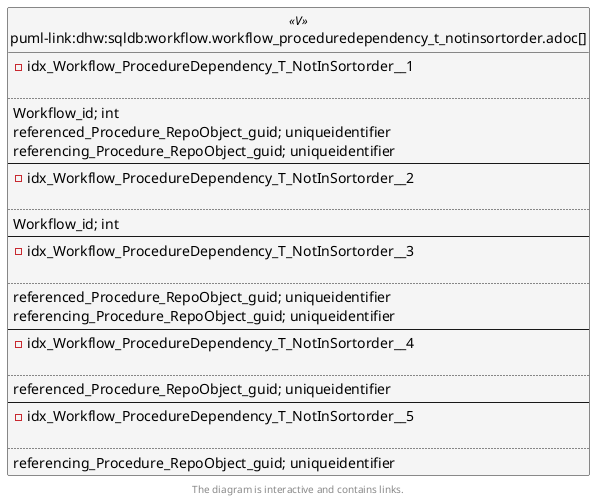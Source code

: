 @startuml
left to right direction
'top to bottom direction
hide circle
'avoide "." issues:
set namespaceSeparator none


skinparam class {
  BackgroundColor White
  BackgroundColor<<FN>> Yellow
  BackgroundColor<<FS>> Yellow
  BackgroundColor<<FT>> LightGray
  BackgroundColor<<IF>> Yellow
  BackgroundColor<<IS>> Yellow
  BackgroundColor<<P>> Aqua
  BackgroundColor<<PC>> Aqua
  BackgroundColor<<SN>> Yellow
  BackgroundColor<<SO>> SlateBlue
  BackgroundColor<<TF>> LightGray
  BackgroundColor<<TR>> Tomato
  BackgroundColor<<U>> White
  BackgroundColor<<V>> WhiteSmoke
  BackgroundColor<<X>> Aqua
  BackgroundColor<<external>> AliceBlue
}


entity "puml-link:dhw:sqldb:workflow.workflow_proceduredependency_t_notinsortorder.adoc[]" as workflow.Workflow_ProcedureDependency_T_NotInSortorder << V >> {
- idx_Workflow_ProcedureDependency_T_NotInSortorder__1

..
Workflow_id; int
referenced_Procedure_RepoObject_guid; uniqueidentifier
referencing_Procedure_RepoObject_guid; uniqueidentifier
--
- idx_Workflow_ProcedureDependency_T_NotInSortorder__2

..
Workflow_id; int
--
- idx_Workflow_ProcedureDependency_T_NotInSortorder__3

..
referenced_Procedure_RepoObject_guid; uniqueidentifier
referencing_Procedure_RepoObject_guid; uniqueidentifier
--
- idx_Workflow_ProcedureDependency_T_NotInSortorder__4

..
referenced_Procedure_RepoObject_guid; uniqueidentifier
--
- idx_Workflow_ProcedureDependency_T_NotInSortorder__5

..
referencing_Procedure_RepoObject_guid; uniqueidentifier
}

footer The diagram is interactive and contains links.
@enduml

